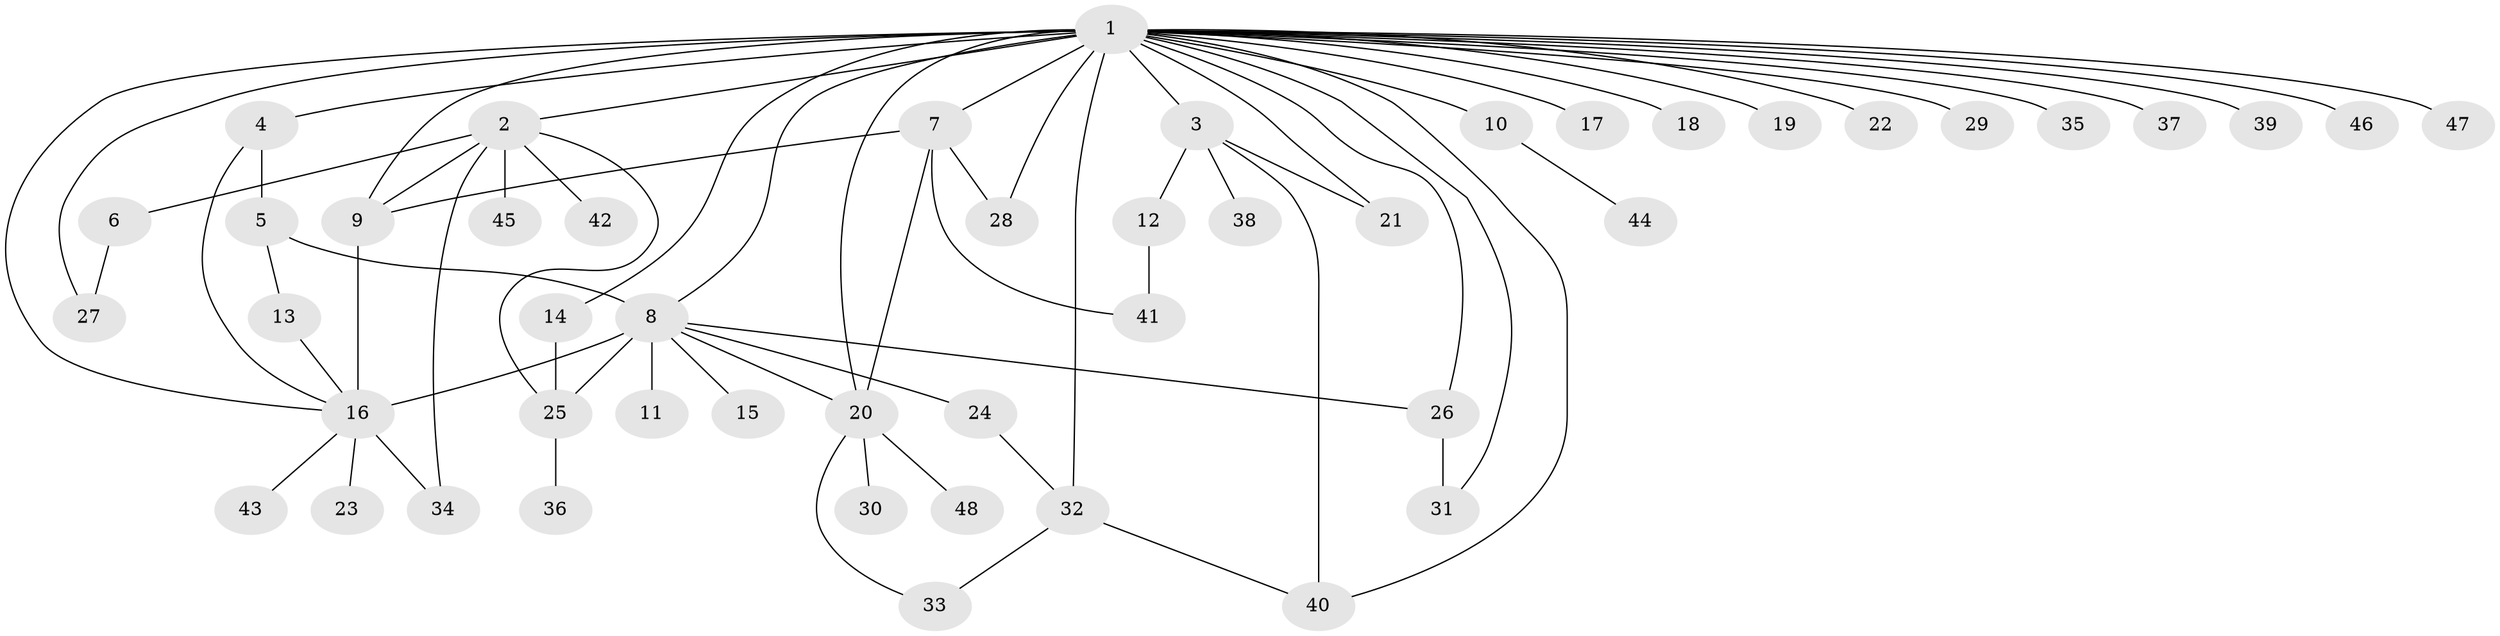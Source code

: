 // original degree distribution, {38: 0.010526315789473684, 8: 0.010526315789473684, 6: 0.021052631578947368, 2: 0.3157894736842105, 1: 0.4, 3: 0.15789473684210525, 20: 0.010526315789473684, 7: 0.010526315789473684, 4: 0.042105263157894736, 5: 0.021052631578947368}
// Generated by graph-tools (version 1.1) at 2025/35/03/09/25 02:35:24]
// undirected, 48 vertices, 69 edges
graph export_dot {
graph [start="1"]
  node [color=gray90,style=filled];
  1;
  2;
  3;
  4;
  5;
  6;
  7;
  8;
  9;
  10;
  11;
  12;
  13;
  14;
  15;
  16;
  17;
  18;
  19;
  20;
  21;
  22;
  23;
  24;
  25;
  26;
  27;
  28;
  29;
  30;
  31;
  32;
  33;
  34;
  35;
  36;
  37;
  38;
  39;
  40;
  41;
  42;
  43;
  44;
  45;
  46;
  47;
  48;
  1 -- 2 [weight=1.0];
  1 -- 3 [weight=1.0];
  1 -- 4 [weight=2.0];
  1 -- 7 [weight=2.0];
  1 -- 8 [weight=1.0];
  1 -- 9 [weight=2.0];
  1 -- 10 [weight=1.0];
  1 -- 14 [weight=1.0];
  1 -- 16 [weight=4.0];
  1 -- 17 [weight=1.0];
  1 -- 18 [weight=1.0];
  1 -- 19 [weight=1.0];
  1 -- 20 [weight=1.0];
  1 -- 21 [weight=2.0];
  1 -- 22 [weight=1.0];
  1 -- 26 [weight=1.0];
  1 -- 27 [weight=1.0];
  1 -- 28 [weight=1.0];
  1 -- 29 [weight=1.0];
  1 -- 31 [weight=1.0];
  1 -- 32 [weight=1.0];
  1 -- 35 [weight=1.0];
  1 -- 37 [weight=1.0];
  1 -- 39 [weight=1.0];
  1 -- 40 [weight=1.0];
  1 -- 46 [weight=1.0];
  1 -- 47 [weight=1.0];
  2 -- 6 [weight=1.0];
  2 -- 9 [weight=1.0];
  2 -- 25 [weight=1.0];
  2 -- 34 [weight=1.0];
  2 -- 42 [weight=1.0];
  2 -- 45 [weight=1.0];
  3 -- 12 [weight=1.0];
  3 -- 21 [weight=1.0];
  3 -- 38 [weight=1.0];
  3 -- 40 [weight=1.0];
  4 -- 5 [weight=3.0];
  4 -- 16 [weight=1.0];
  5 -- 8 [weight=1.0];
  5 -- 13 [weight=1.0];
  6 -- 27 [weight=1.0];
  7 -- 9 [weight=1.0];
  7 -- 20 [weight=1.0];
  7 -- 28 [weight=1.0];
  7 -- 41 [weight=1.0];
  8 -- 11 [weight=1.0];
  8 -- 15 [weight=1.0];
  8 -- 16 [weight=10.0];
  8 -- 20 [weight=1.0];
  8 -- 24 [weight=1.0];
  8 -- 25 [weight=1.0];
  8 -- 26 [weight=1.0];
  9 -- 16 [weight=1.0];
  10 -- 44 [weight=1.0];
  12 -- 41 [weight=1.0];
  13 -- 16 [weight=2.0];
  14 -- 25 [weight=1.0];
  16 -- 23 [weight=1.0];
  16 -- 34 [weight=1.0];
  16 -- 43 [weight=1.0];
  20 -- 30 [weight=1.0];
  20 -- 33 [weight=1.0];
  20 -- 48 [weight=1.0];
  24 -- 32 [weight=1.0];
  25 -- 36 [weight=1.0];
  26 -- 31 [weight=2.0];
  32 -- 33 [weight=1.0];
  32 -- 40 [weight=1.0];
}
